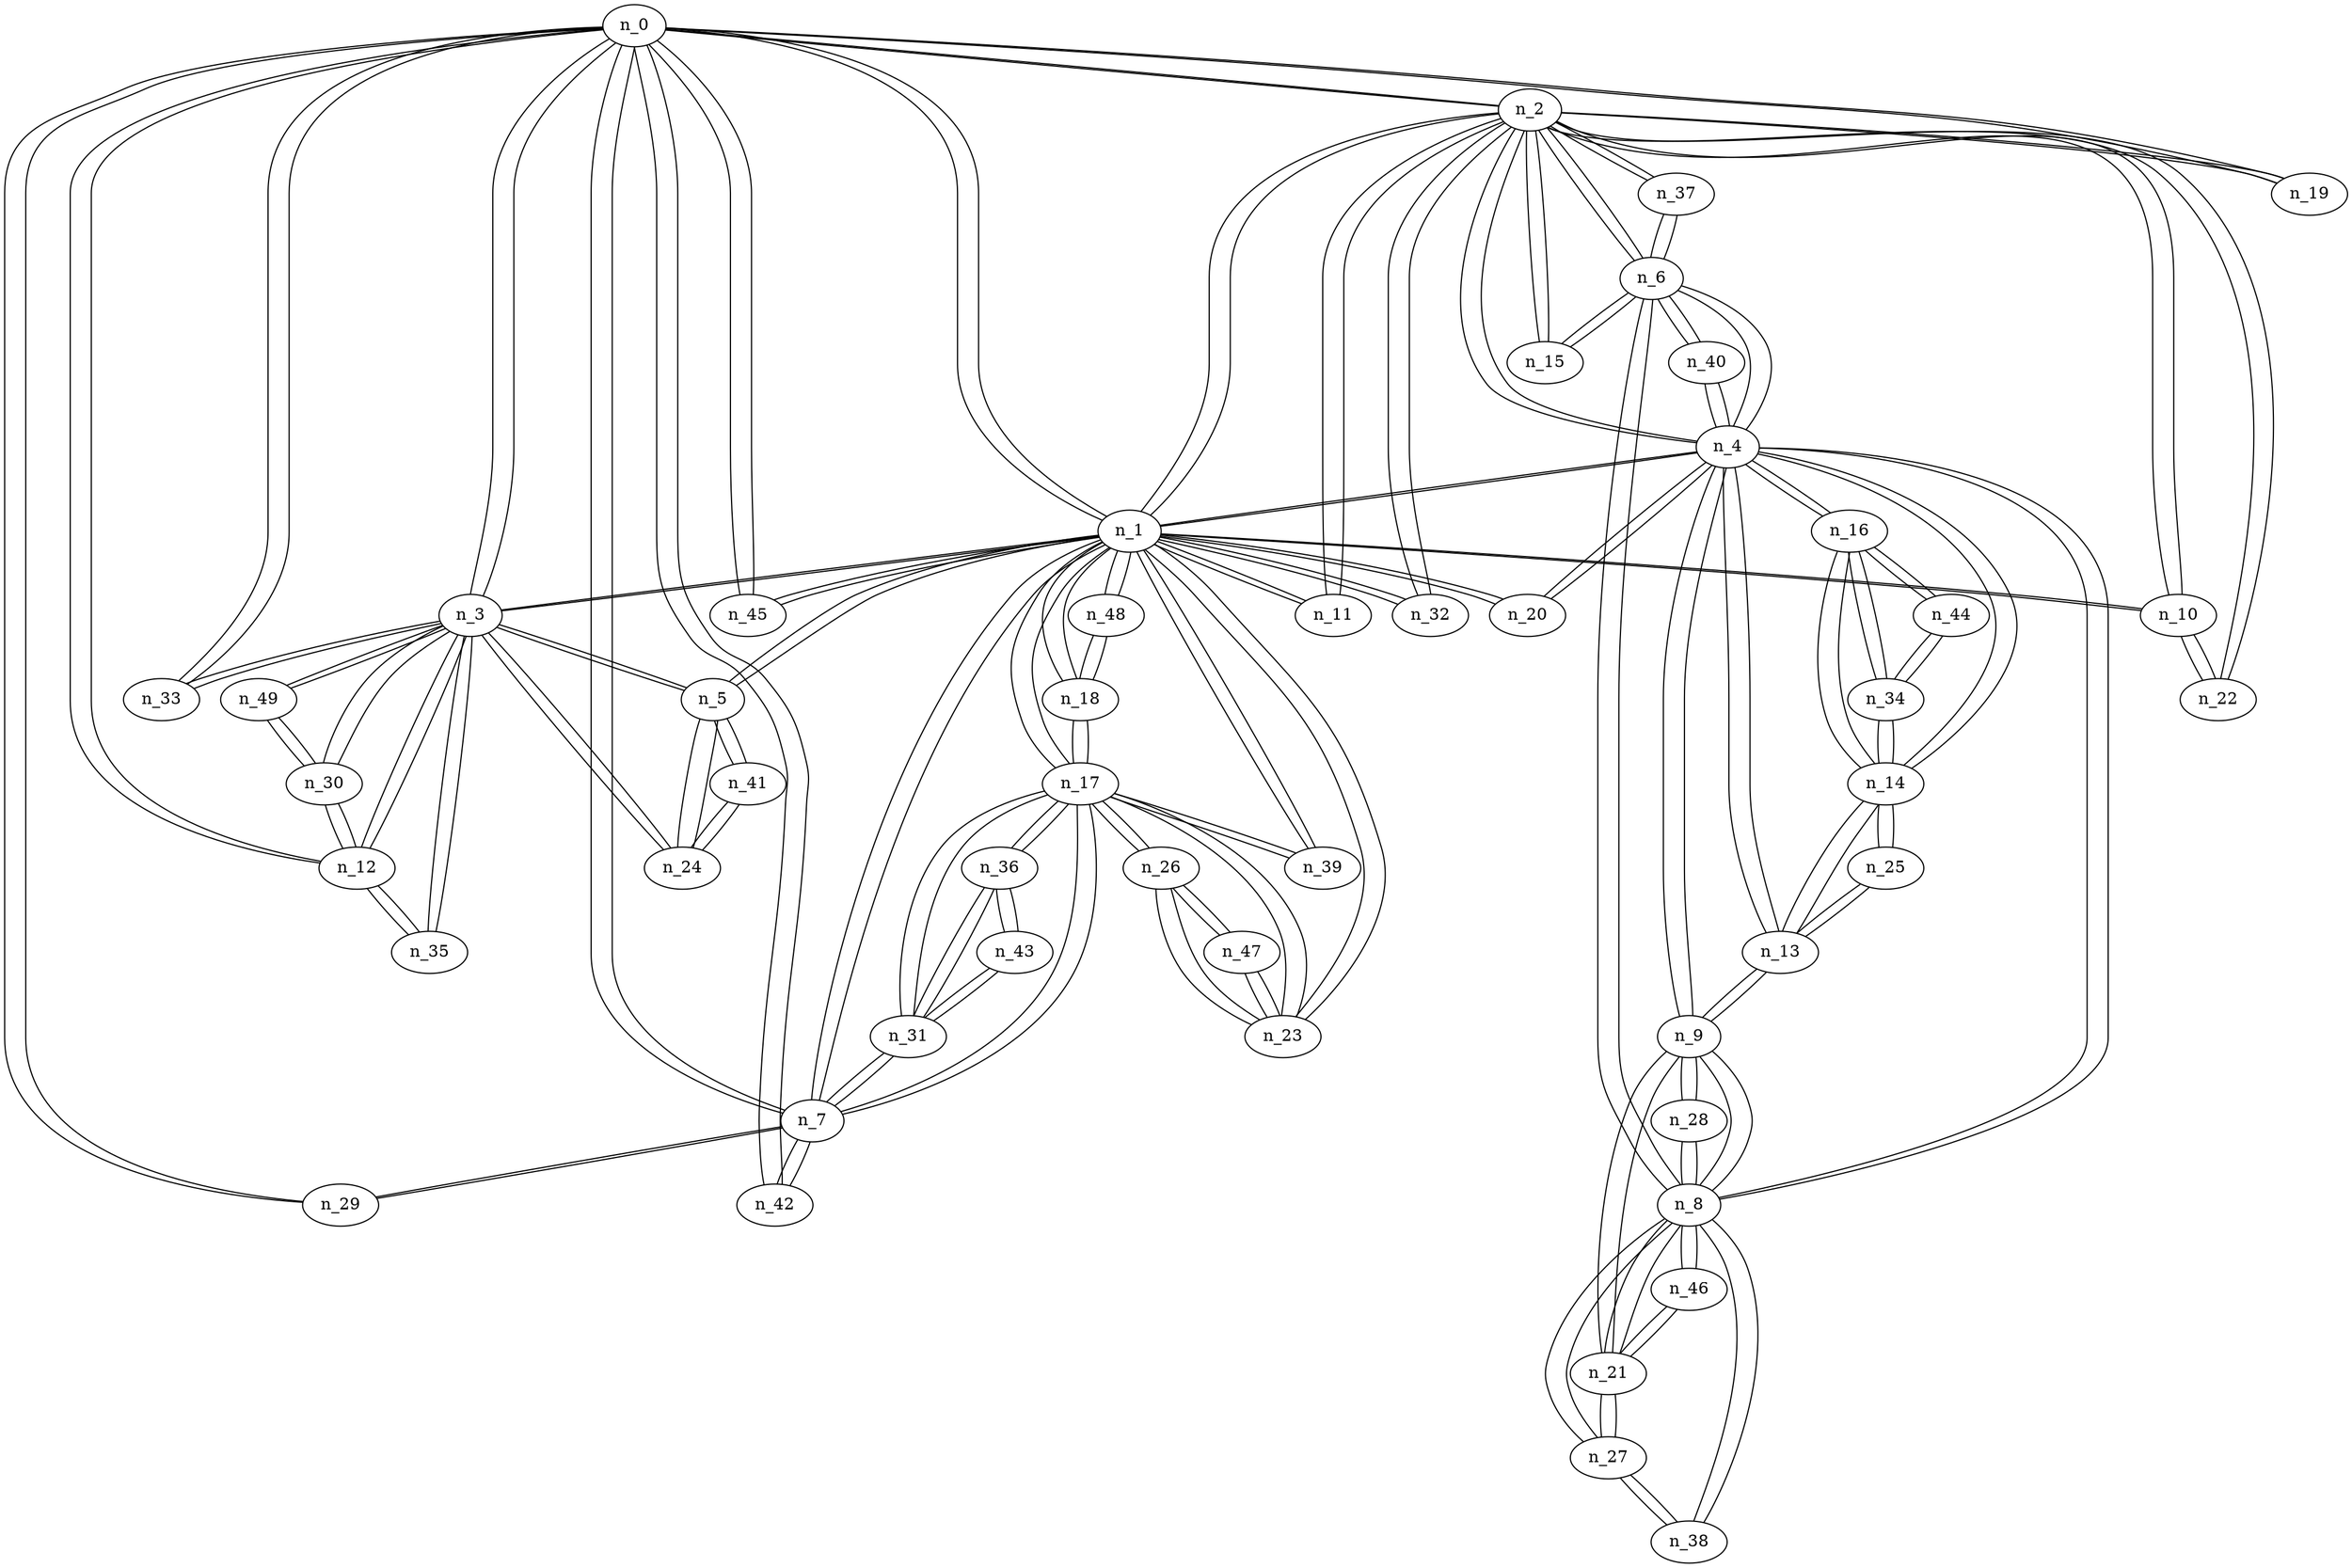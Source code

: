 graph g11 {
n_0--n_2
n_0--n_1
n_0--n_3
n_0--n_7
n_0--n_12
n_0--n_19
n_0--n_29
n_0--n_33
n_0--n_42
n_0--n_45
n_1--n_0
n_1--n_2
n_1--n_3
n_1--n_4
n_1--n_5
n_1--n_7
n_1--n_10
n_1--n_11
n_1--n_17
n_1--n_18
n_1--n_20
n_1--n_23
n_1--n_32
n_1--n_39
n_1--n_45
n_1--n_48
n_2--n_0
n_2--n_1
n_2--n_4
n_2--n_6
n_2--n_10
n_2--n_11
n_2--n_15
n_2--n_19
n_2--n_22
n_2--n_32
n_2--n_37
n_3--n_0
n_3--n_1
n_3--n_5
n_3--n_12
n_3--n_24
n_3--n_30
n_3--n_33
n_3--n_35
n_3--n_49
n_4--n_2
n_4--n_1
n_4--n_6
n_4--n_8
n_4--n_9
n_4--n_13
n_4--n_14
n_4--n_16
n_4--n_20
n_4--n_40
n_5--n_1
n_5--n_3
n_5--n_24
n_5--n_41
n_6--n_4
n_6--n_2
n_6--n_8
n_6--n_15
n_6--n_37
n_6--n_40
n_7--n_1
n_7--n_0
n_7--n_17
n_7--n_29
n_7--n_31
n_7--n_42
n_8--n_6
n_8--n_4
n_8--n_9
n_8--n_21
n_8--n_27
n_8--n_28
n_8--n_38
n_8--n_46
n_9--n_8
n_9--n_4
n_9--n_13
n_9--n_21
n_9--n_28
n_10--n_1
n_10--n_2
n_10--n_22
n_11--n_1
n_11--n_2
n_12--n_0
n_12--n_3
n_12--n_30
n_12--n_35
n_13--n_4
n_13--n_9
n_13--n_14
n_13--n_25
n_14--n_13
n_14--n_4
n_14--n_16
n_14--n_25
n_14--n_34
n_15--n_6
n_15--n_2
n_16--n_14
n_16--n_4
n_16--n_34
n_16--n_44
n_17--n_1
n_17--n_7
n_17--n_18
n_17--n_23
n_17--n_26
n_17--n_31
n_17--n_36
n_17--n_39
n_18--n_17
n_18--n_1
n_18--n_48
n_19--n_0
n_19--n_2
n_20--n_1
n_20--n_4
n_21--n_8
n_21--n_9
n_21--n_27
n_21--n_46
n_22--n_10
n_22--n_2
n_23--n_17
n_23--n_1
n_23--n_26
n_23--n_47
n_24--n_5
n_24--n_3
n_24--n_41
n_25--n_13
n_25--n_14
n_26--n_23
n_26--n_17
n_26--n_47
n_27--n_21
n_27--n_8
n_27--n_38
n_28--n_8
n_28--n_9
n_29--n_0
n_29--n_7
n_30--n_12
n_30--n_3
n_30--n_49
n_31--n_17
n_31--n_7
n_31--n_36
n_31--n_43
n_32--n_2
n_32--n_1
n_33--n_3
n_33--n_0
n_34--n_16
n_34--n_14
n_34--n_44
n_35--n_12
n_35--n_3
n_36--n_31
n_36--n_17
n_36--n_43
n_37--n_2
n_37--n_6
n_38--n_27
n_38--n_8
n_39--n_1
n_39--n_17
n_40--n_6
n_40--n_4
n_41--n_24
n_41--n_5
n_42--n_0
n_42--n_7
n_43--n_36
n_43--n_31
n_44--n_34
n_44--n_16
n_45--n_1
n_45--n_0
n_46--n_8
n_46--n_21
n_47--n_23
n_47--n_26
n_48--n_18
n_48--n_1
n_49--n_30
n_49--n_3
}